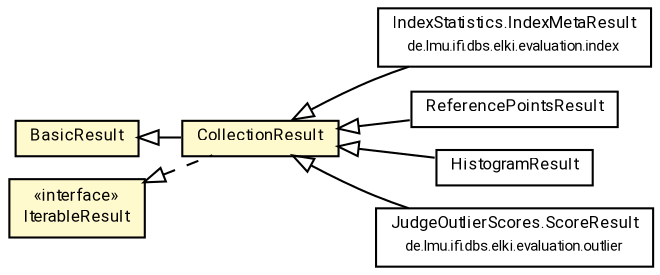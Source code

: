 #!/usr/local/bin/dot
#
# Class diagram 
# Generated by UMLGraph version R5_7_2-60-g0e99a6 (http://www.spinellis.gr/umlgraph/)
#

digraph G {
	graph [fontnames="svg"]
	edge [fontname="Roboto",fontsize=7,labelfontname="Roboto",labelfontsize=7,color="black"];
	node [fontname="Roboto",fontcolor="black",fontsize=8,shape=plaintext,margin=0,width=0,height=0];
	nodesep=0.15;
	ranksep=0.25;
	rankdir=LR;
	// de.lmu.ifi.dbs.elki.evaluation.index.IndexStatistics.IndexMetaResult
	c2710698 [label=<<table title="de.lmu.ifi.dbs.elki.evaluation.index.IndexStatistics.IndexMetaResult" border="0" cellborder="1" cellspacing="0" cellpadding="2" href="../evaluation/index/IndexStatistics.IndexMetaResult.html" target="_parent">
		<tr><td><table border="0" cellspacing="0" cellpadding="1">
		<tr><td align="center" balign="center"> <font face="Roboto">IndexStatistics.IndexMetaResult</font> </td></tr>
		<tr><td align="center" balign="center"> <font face="Roboto" point-size="7.0">de.lmu.ifi.dbs.elki.evaluation.index</font> </td></tr>
		</table></td></tr>
		</table>>, URL="../evaluation/index/IndexStatistics.IndexMetaResult.html"];
	// de.lmu.ifi.dbs.elki.result.BasicResult
	c2711674 [label=<<table title="de.lmu.ifi.dbs.elki.result.BasicResult" border="0" cellborder="1" cellspacing="0" cellpadding="2" bgcolor="LemonChiffon" href="BasicResult.html" target="_parent">
		<tr><td><table border="0" cellspacing="0" cellpadding="1">
		<tr><td align="center" balign="center"> <font face="Roboto">BasicResult</font> </td></tr>
		</table></td></tr>
		</table>>, URL="BasicResult.html"];
	// de.lmu.ifi.dbs.elki.result.CollectionResult<O>
	c2711675 [label=<<table title="de.lmu.ifi.dbs.elki.result.CollectionResult" border="0" cellborder="1" cellspacing="0" cellpadding="2" bgcolor="lemonChiffon" href="CollectionResult.html" target="_parent">
		<tr><td><table border="0" cellspacing="0" cellpadding="1">
		<tr><td align="center" balign="center"> <font face="Roboto">CollectionResult</font> </td></tr>
		</table></td></tr>
		</table>>, URL="CollectionResult.html"];
	// de.lmu.ifi.dbs.elki.result.IterableResult<O>
	c2711682 [label=<<table title="de.lmu.ifi.dbs.elki.result.IterableResult" border="0" cellborder="1" cellspacing="0" cellpadding="2" bgcolor="LemonChiffon" href="IterableResult.html" target="_parent">
		<tr><td><table border="0" cellspacing="0" cellpadding="1">
		<tr><td align="center" balign="center"> &#171;interface&#187; </td></tr>
		<tr><td align="center" balign="center"> <font face="Roboto">IterableResult</font> </td></tr>
		</table></td></tr>
		</table>>, URL="IterableResult.html"];
	// de.lmu.ifi.dbs.elki.result.ReferencePointsResult<O>
	c2711683 [label=<<table title="de.lmu.ifi.dbs.elki.result.ReferencePointsResult" border="0" cellborder="1" cellspacing="0" cellpadding="2" href="ReferencePointsResult.html" target="_parent">
		<tr><td><table border="0" cellspacing="0" cellpadding="1">
		<tr><td align="center" balign="center"> <font face="Roboto">ReferencePointsResult</font> </td></tr>
		</table></td></tr>
		</table>>, URL="ReferencePointsResult.html"];
	// de.lmu.ifi.dbs.elki.result.HistogramResult
	c2711685 [label=<<table title="de.lmu.ifi.dbs.elki.result.HistogramResult" border="0" cellborder="1" cellspacing="0" cellpadding="2" href="HistogramResult.html" target="_parent">
		<tr><td><table border="0" cellspacing="0" cellpadding="1">
		<tr><td align="center" balign="center"> <font face="Roboto">HistogramResult</font> </td></tr>
		</table></td></tr>
		</table>>, URL="HistogramResult.html"];
	// de.lmu.ifi.dbs.elki.evaluation.outlier.JudgeOutlierScores.ScoreResult
	c2713538 [label=<<table title="de.lmu.ifi.dbs.elki.evaluation.outlier.JudgeOutlierScores.ScoreResult" border="0" cellborder="1" cellspacing="0" cellpadding="2" href="../evaluation/outlier/JudgeOutlierScores.ScoreResult.html" target="_parent">
		<tr><td><table border="0" cellspacing="0" cellpadding="1">
		<tr><td align="center" balign="center"> <font face="Roboto">JudgeOutlierScores.ScoreResult</font> </td></tr>
		<tr><td align="center" balign="center"> <font face="Roboto" point-size="7.0">de.lmu.ifi.dbs.elki.evaluation.outlier</font> </td></tr>
		</table></td></tr>
		</table>>, URL="../evaluation/outlier/JudgeOutlierScores.ScoreResult.html"];
	// de.lmu.ifi.dbs.elki.evaluation.index.IndexStatistics.IndexMetaResult extends de.lmu.ifi.dbs.elki.result.CollectionResult<O>
	c2711675 -> c2710698 [arrowtail=empty,dir=back,weight=10];
	// de.lmu.ifi.dbs.elki.result.CollectionResult<O> extends de.lmu.ifi.dbs.elki.result.BasicResult
	c2711674 -> c2711675 [arrowtail=empty,dir=back,weight=10];
	// de.lmu.ifi.dbs.elki.result.CollectionResult<O> implements de.lmu.ifi.dbs.elki.result.IterableResult<O>
	c2711682 -> c2711675 [arrowtail=empty,style=dashed,dir=back,weight=9];
	// de.lmu.ifi.dbs.elki.result.ReferencePointsResult<O> extends de.lmu.ifi.dbs.elki.result.CollectionResult<O>
	c2711675 -> c2711683 [arrowtail=empty,dir=back,weight=10];
	// de.lmu.ifi.dbs.elki.result.HistogramResult extends de.lmu.ifi.dbs.elki.result.CollectionResult<O>
	c2711675 -> c2711685 [arrowtail=empty,dir=back,weight=10];
	// de.lmu.ifi.dbs.elki.evaluation.outlier.JudgeOutlierScores.ScoreResult extends de.lmu.ifi.dbs.elki.result.CollectionResult<O>
	c2711675 -> c2713538 [arrowtail=empty,dir=back,weight=10];
}

